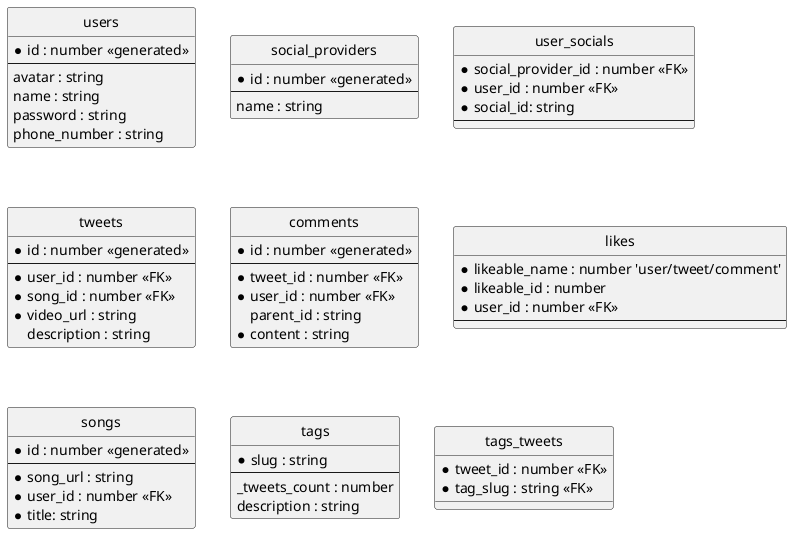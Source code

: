 @startuml
' hide the spot
hide circle
' avoid problems with angled crows feet
skinparam linetype ortho

entity "users" as users {
  *id : number <<generated>>
  --
  avatar : string
  name : string
  password : string
  phone_number : string
}

entity "social_providers" as social_providers {
  *id : number <<generated>>
  --
  name : string
}

entity "user_socials" as user_socials {
  *social_provider_id : number <<FK>>
  *user_id : number <<FK>>
  *social_id: string
  --
}

entity "tweets" as tweets {
  *id : number <<generated>>
  --
  *user_id : number <<FK>>
  *song_id : number <<FK>>
  *video_url : string
  description : string
}

entity "comments" as comments {
  *id : number <<generated>>
  --
  *tweet_id : number <<FK>>
  *user_id : number <<FK>>
  parent_id : string
  *content : string
}

entity "likes" as likes {
  *likeable_name : number 'user/tweet/comment'
  *likeable_id : number
  *user_id : number <<FK>>
  --
}

entity "songs" as songs {
  *id : number <<generated>>
  --
  *song_url : string
  *user_id : number <<FK>>
  *title: string
}

entity "tags" as tags {
  *slug : string
  --
  _tweets_count : number
  description : string
}

entity "tags_tweets" as tags_tweets {
  *tweet_id : number <<FK>>
  *tag_slug : string <<FK>>
}



@enduml